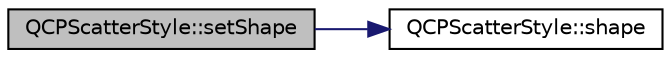digraph "QCPScatterStyle::setShape"
{
  edge [fontname="Helvetica",fontsize="10",labelfontname="Helvetica",labelfontsize="10"];
  node [fontname="Helvetica",fontsize="10",shape=record];
  rankdir="LR";
  Node84 [label="QCPScatterStyle::setShape",height=0.2,width=0.4,color="black", fillcolor="grey75", style="filled", fontcolor="black"];
  Node84 -> Node85 [color="midnightblue",fontsize="10",style="solid",fontname="Helvetica"];
  Node85 [label="QCPScatterStyle::shape",height=0.2,width=0.4,color="black", fillcolor="white", style="filled",URL="$d4/d51/class_q_c_p_scatter_style.html#af04cad55bd7f58a96da4fc6bc46a0a1e"];
}

